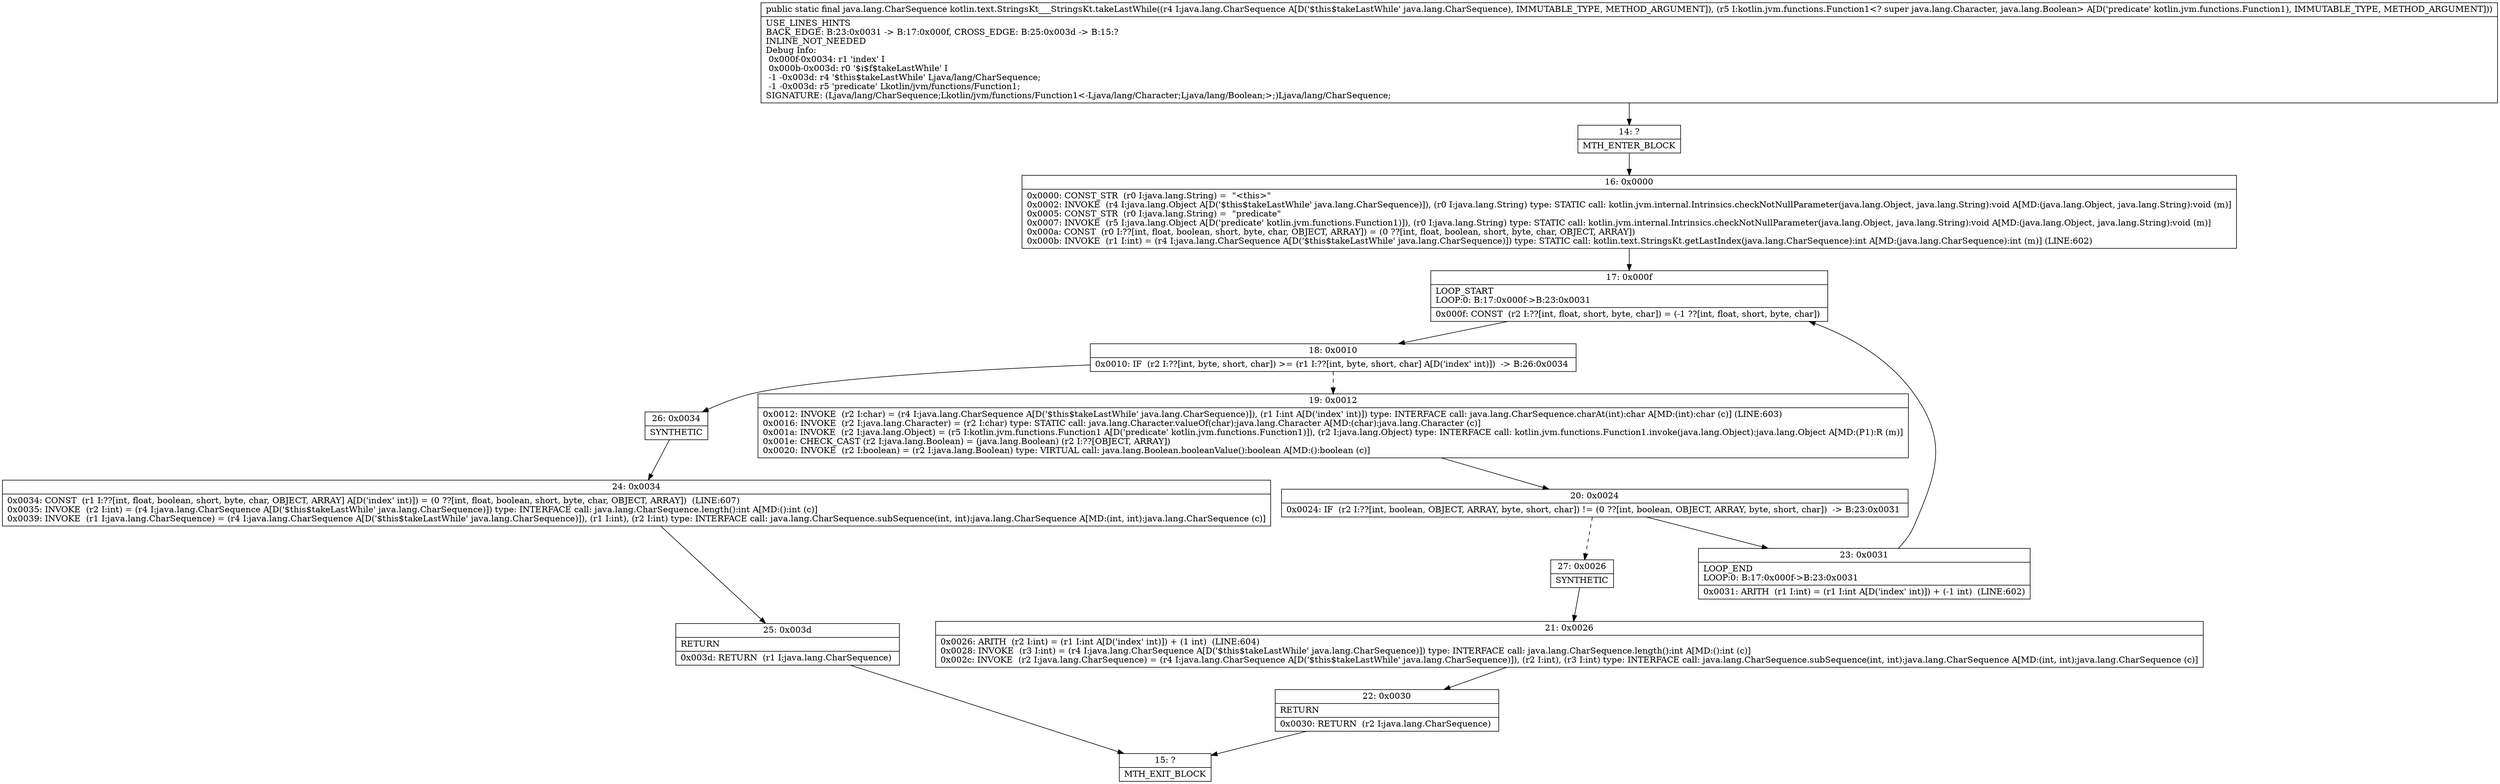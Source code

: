 digraph "CFG forkotlin.text.StringsKt___StringsKt.takeLastWhile(Ljava\/lang\/CharSequence;Lkotlin\/jvm\/functions\/Function1;)Ljava\/lang\/CharSequence;" {
Node_14 [shape=record,label="{14\:\ ?|MTH_ENTER_BLOCK\l}"];
Node_16 [shape=record,label="{16\:\ 0x0000|0x0000: CONST_STR  (r0 I:java.lang.String) =  \"\<this\>\" \l0x0002: INVOKE  (r4 I:java.lang.Object A[D('$this$takeLastWhile' java.lang.CharSequence)]), (r0 I:java.lang.String) type: STATIC call: kotlin.jvm.internal.Intrinsics.checkNotNullParameter(java.lang.Object, java.lang.String):void A[MD:(java.lang.Object, java.lang.String):void (m)]\l0x0005: CONST_STR  (r0 I:java.lang.String) =  \"predicate\" \l0x0007: INVOKE  (r5 I:java.lang.Object A[D('predicate' kotlin.jvm.functions.Function1)]), (r0 I:java.lang.String) type: STATIC call: kotlin.jvm.internal.Intrinsics.checkNotNullParameter(java.lang.Object, java.lang.String):void A[MD:(java.lang.Object, java.lang.String):void (m)]\l0x000a: CONST  (r0 I:??[int, float, boolean, short, byte, char, OBJECT, ARRAY]) = (0 ??[int, float, boolean, short, byte, char, OBJECT, ARRAY]) \l0x000b: INVOKE  (r1 I:int) = (r4 I:java.lang.CharSequence A[D('$this$takeLastWhile' java.lang.CharSequence)]) type: STATIC call: kotlin.text.StringsKt.getLastIndex(java.lang.CharSequence):int A[MD:(java.lang.CharSequence):int (m)] (LINE:602)\l}"];
Node_17 [shape=record,label="{17\:\ 0x000f|LOOP_START\lLOOP:0: B:17:0x000f\-\>B:23:0x0031\l|0x000f: CONST  (r2 I:??[int, float, short, byte, char]) = (\-1 ??[int, float, short, byte, char]) \l}"];
Node_18 [shape=record,label="{18\:\ 0x0010|0x0010: IF  (r2 I:??[int, byte, short, char]) \>= (r1 I:??[int, byte, short, char] A[D('index' int)])  \-\> B:26:0x0034 \l}"];
Node_19 [shape=record,label="{19\:\ 0x0012|0x0012: INVOKE  (r2 I:char) = (r4 I:java.lang.CharSequence A[D('$this$takeLastWhile' java.lang.CharSequence)]), (r1 I:int A[D('index' int)]) type: INTERFACE call: java.lang.CharSequence.charAt(int):char A[MD:(int):char (c)] (LINE:603)\l0x0016: INVOKE  (r2 I:java.lang.Character) = (r2 I:char) type: STATIC call: java.lang.Character.valueOf(char):java.lang.Character A[MD:(char):java.lang.Character (c)]\l0x001a: INVOKE  (r2 I:java.lang.Object) = (r5 I:kotlin.jvm.functions.Function1 A[D('predicate' kotlin.jvm.functions.Function1)]), (r2 I:java.lang.Object) type: INTERFACE call: kotlin.jvm.functions.Function1.invoke(java.lang.Object):java.lang.Object A[MD:(P1):R (m)]\l0x001e: CHECK_CAST (r2 I:java.lang.Boolean) = (java.lang.Boolean) (r2 I:??[OBJECT, ARRAY]) \l0x0020: INVOKE  (r2 I:boolean) = (r2 I:java.lang.Boolean) type: VIRTUAL call: java.lang.Boolean.booleanValue():boolean A[MD:():boolean (c)]\l}"];
Node_20 [shape=record,label="{20\:\ 0x0024|0x0024: IF  (r2 I:??[int, boolean, OBJECT, ARRAY, byte, short, char]) != (0 ??[int, boolean, OBJECT, ARRAY, byte, short, char])  \-\> B:23:0x0031 \l}"];
Node_23 [shape=record,label="{23\:\ 0x0031|LOOP_END\lLOOP:0: B:17:0x000f\-\>B:23:0x0031\l|0x0031: ARITH  (r1 I:int) = (r1 I:int A[D('index' int)]) + (\-1 int)  (LINE:602)\l}"];
Node_27 [shape=record,label="{27\:\ 0x0026|SYNTHETIC\l}"];
Node_21 [shape=record,label="{21\:\ 0x0026|0x0026: ARITH  (r2 I:int) = (r1 I:int A[D('index' int)]) + (1 int)  (LINE:604)\l0x0028: INVOKE  (r3 I:int) = (r4 I:java.lang.CharSequence A[D('$this$takeLastWhile' java.lang.CharSequence)]) type: INTERFACE call: java.lang.CharSequence.length():int A[MD:():int (c)]\l0x002c: INVOKE  (r2 I:java.lang.CharSequence) = (r4 I:java.lang.CharSequence A[D('$this$takeLastWhile' java.lang.CharSequence)]), (r2 I:int), (r3 I:int) type: INTERFACE call: java.lang.CharSequence.subSequence(int, int):java.lang.CharSequence A[MD:(int, int):java.lang.CharSequence (c)]\l}"];
Node_22 [shape=record,label="{22\:\ 0x0030|RETURN\l|0x0030: RETURN  (r2 I:java.lang.CharSequence) \l}"];
Node_15 [shape=record,label="{15\:\ ?|MTH_EXIT_BLOCK\l}"];
Node_26 [shape=record,label="{26\:\ 0x0034|SYNTHETIC\l}"];
Node_24 [shape=record,label="{24\:\ 0x0034|0x0034: CONST  (r1 I:??[int, float, boolean, short, byte, char, OBJECT, ARRAY] A[D('index' int)]) = (0 ??[int, float, boolean, short, byte, char, OBJECT, ARRAY])  (LINE:607)\l0x0035: INVOKE  (r2 I:int) = (r4 I:java.lang.CharSequence A[D('$this$takeLastWhile' java.lang.CharSequence)]) type: INTERFACE call: java.lang.CharSequence.length():int A[MD:():int (c)]\l0x0039: INVOKE  (r1 I:java.lang.CharSequence) = (r4 I:java.lang.CharSequence A[D('$this$takeLastWhile' java.lang.CharSequence)]), (r1 I:int), (r2 I:int) type: INTERFACE call: java.lang.CharSequence.subSequence(int, int):java.lang.CharSequence A[MD:(int, int):java.lang.CharSequence (c)]\l}"];
Node_25 [shape=record,label="{25\:\ 0x003d|RETURN\l|0x003d: RETURN  (r1 I:java.lang.CharSequence) \l}"];
MethodNode[shape=record,label="{public static final java.lang.CharSequence kotlin.text.StringsKt___StringsKt.takeLastWhile((r4 I:java.lang.CharSequence A[D('$this$takeLastWhile' java.lang.CharSequence), IMMUTABLE_TYPE, METHOD_ARGUMENT]), (r5 I:kotlin.jvm.functions.Function1\<? super java.lang.Character, java.lang.Boolean\> A[D('predicate' kotlin.jvm.functions.Function1), IMMUTABLE_TYPE, METHOD_ARGUMENT]))  | USE_LINES_HINTS\lBACK_EDGE: B:23:0x0031 \-\> B:17:0x000f, CROSS_EDGE: B:25:0x003d \-\> B:15:?\lINLINE_NOT_NEEDED\lDebug Info:\l  0x000f\-0x0034: r1 'index' I\l  0x000b\-0x003d: r0 '$i$f$takeLastWhile' I\l  \-1 \-0x003d: r4 '$this$takeLastWhile' Ljava\/lang\/CharSequence;\l  \-1 \-0x003d: r5 'predicate' Lkotlin\/jvm\/functions\/Function1;\lSIGNATURE: (Ljava\/lang\/CharSequence;Lkotlin\/jvm\/functions\/Function1\<\-Ljava\/lang\/Character;Ljava\/lang\/Boolean;\>;)Ljava\/lang\/CharSequence;\l}"];
MethodNode -> Node_14;Node_14 -> Node_16;
Node_16 -> Node_17;
Node_17 -> Node_18;
Node_18 -> Node_19[style=dashed];
Node_18 -> Node_26;
Node_19 -> Node_20;
Node_20 -> Node_23;
Node_20 -> Node_27[style=dashed];
Node_23 -> Node_17;
Node_27 -> Node_21;
Node_21 -> Node_22;
Node_22 -> Node_15;
Node_26 -> Node_24;
Node_24 -> Node_25;
Node_25 -> Node_15;
}

